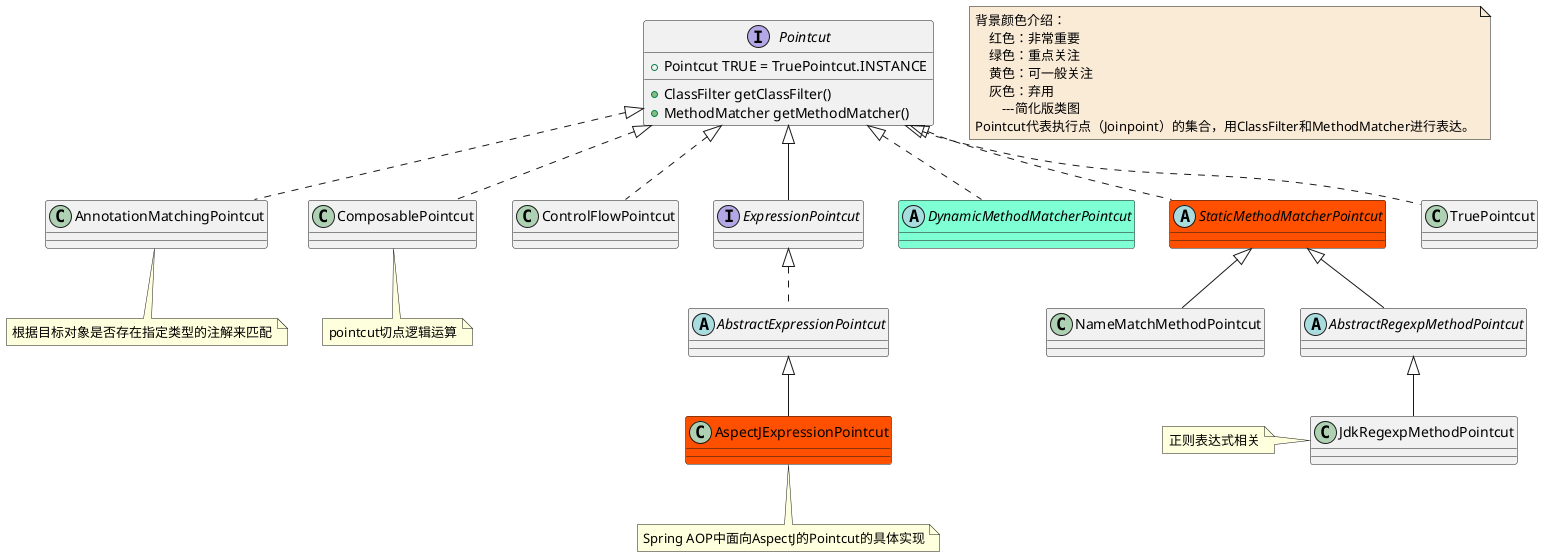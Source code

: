 @startuml

note  as N1 #FAEBD7
    背景颜色介绍：
        红色：非常重要
        绿色：重点关注
        黄色：可一般关注
        灰色：弃用
            ---简化版类图
    Pointcut代表执行点（Joinpoint）的集合，用ClassFilter和MethodMatcher进行表达。
end note

interface Pointcut
Pointcut : +ClassFilter getClassFilter()
Pointcut : +MethodMatcher getMethodMatcher()
Pointcut : +Pointcut TRUE = TruePointcut.INSTANCE
abstract class AbstractExpressionPointcut
abstract class AbstractRegexpMethodPointcut
class AnnotationMatchingPointcut
note bottom : 根据目标对象是否存在指定类型的注解来匹配
class AspectJExpressionPointcut #FF5000
note bottom : Spring AOP中面向AspectJ的Pointcut的具体实现
class ComposablePointcut
note bottom : pointcut切点逻辑运算
class ControlFlowPointcut
interface ExpressionPointcut
abstract class DynamicMethodMatcherPointcut #7FFFD4
class JdkRegexpMethodPointcut
note left : 正则表达式相关
class NameMatchMethodPointcut
abstract class StaticMethodMatcherPointcut #FF5000
class TruePointcut

AbstractExpressionPointcut <|-- AspectJExpressionPointcut
AbstractRegexpMethodPointcut <|-- JdkRegexpMethodPointcut

ExpressionPointcut <|.. AbstractExpressionPointcut


Pointcut <|.. AnnotationMatchingPointcut
Pointcut <|.. ComposablePointcut
Pointcut <|.. ControlFlowPointcut
Pointcut <|.. DynamicMethodMatcherPointcut
Pointcut <|-- ExpressionPointcut
Pointcut <|.. StaticMethodMatcherPointcut
Pointcut <|.. TruePointcut

StaticMethodMatcherPointcut <|-- AbstractRegexpMethodPointcut
StaticMethodMatcherPointcut <|-- NameMatchMethodPointcut




@enduml